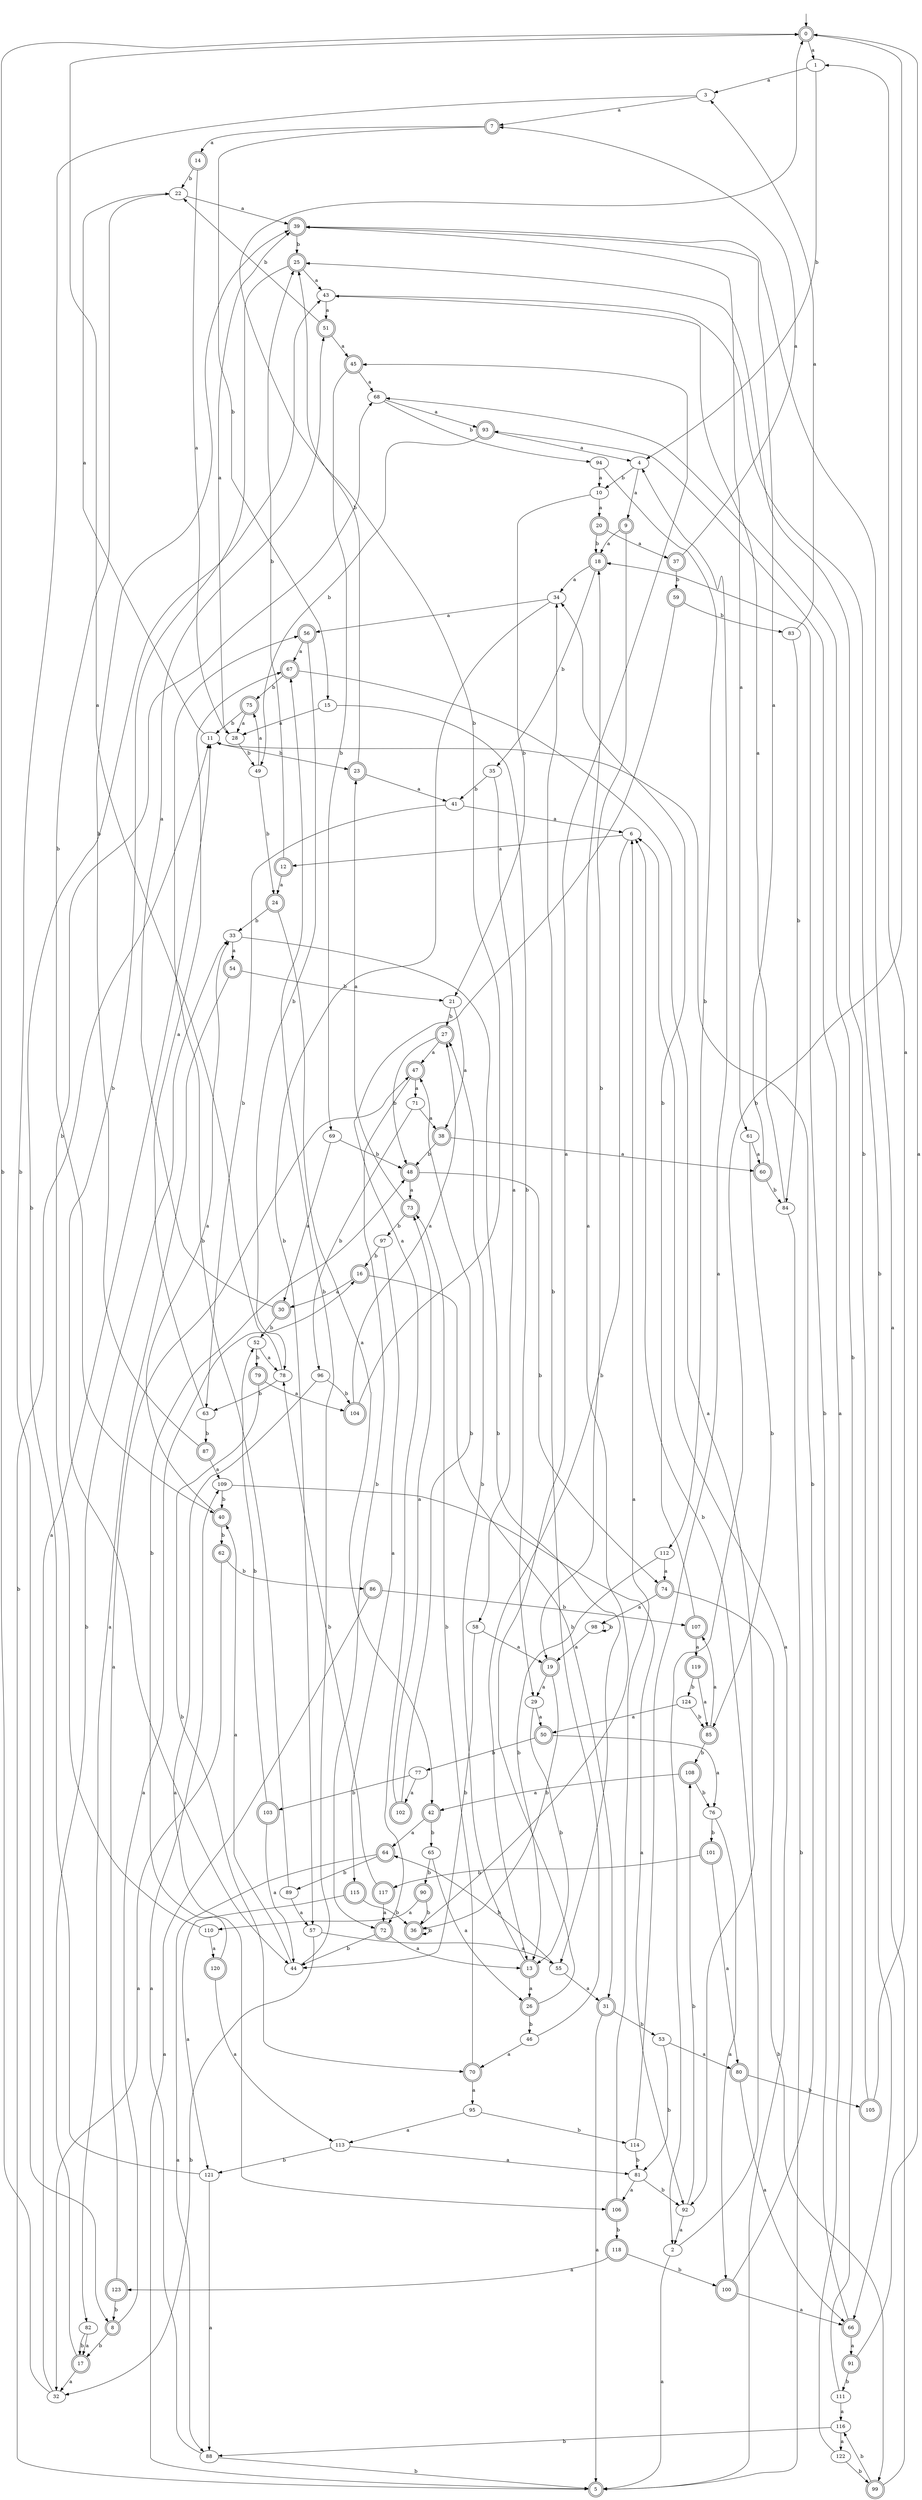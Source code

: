 digraph RandomDFA {
  __start0 [label="", shape=none];
  __start0 -> 0 [label=""];
  0 [shape=circle] [shape=doublecircle]
  0 -> 1 [label="a"]
  0 -> 2 [label="b"]
  1
  1 -> 3 [label="a"]
  1 -> 4 [label="b"]
  2
  2 -> 5 [label="a"]
  2 -> 6 [label="b"]
  3
  3 -> 7 [label="a"]
  3 -> 8 [label="b"]
  4
  4 -> 9 [label="a"]
  4 -> 10 [label="b"]
  5 [shape=doublecircle]
  5 -> 6 [label="a"]
  5 -> 11 [label="b"]
  6
  6 -> 12 [label="a"]
  6 -> 13 [label="b"]
  7 [shape=doublecircle]
  7 -> 14 [label="a"]
  7 -> 15 [label="b"]
  8 [shape=doublecircle]
  8 -> 16 [label="a"]
  8 -> 17 [label="b"]
  9 [shape=doublecircle]
  9 -> 18 [label="a"]
  9 -> 19 [label="b"]
  10
  10 -> 20 [label="a"]
  10 -> 21 [label="b"]
  11
  11 -> 22 [label="a"]
  11 -> 23 [label="b"]
  12 [shape=doublecircle]
  12 -> 24 [label="a"]
  12 -> 25 [label="b"]
  13 [shape=doublecircle]
  13 -> 26 [label="a"]
  13 -> 27 [label="b"]
  14 [shape=doublecircle]
  14 -> 28 [label="a"]
  14 -> 22 [label="b"]
  15
  15 -> 28 [label="a"]
  15 -> 29 [label="b"]
  16 [shape=doublecircle]
  16 -> 30 [label="a"]
  16 -> 31 [label="b"]
  17 [shape=doublecircle]
  17 -> 32 [label="a"]
  17 -> 33 [label="b"]
  18 [shape=doublecircle]
  18 -> 34 [label="a"]
  18 -> 35 [label="b"]
  19 [shape=doublecircle]
  19 -> 29 [label="a"]
  19 -> 36 [label="b"]
  20 [shape=doublecircle]
  20 -> 37 [label="a"]
  20 -> 18 [label="b"]
  21
  21 -> 38 [label="a"]
  21 -> 27 [label="b"]
  22
  22 -> 39 [label="a"]
  22 -> 40 [label="b"]
  23 [shape=doublecircle]
  23 -> 41 [label="a"]
  23 -> 25 [label="b"]
  24 [shape=doublecircle]
  24 -> 42 [label="a"]
  24 -> 33 [label="b"]
  25 [shape=doublecircle]
  25 -> 43 [label="a"]
  25 -> 44 [label="b"]
  26 [shape=doublecircle]
  26 -> 45 [label="a"]
  26 -> 46 [label="b"]
  27 [shape=doublecircle]
  27 -> 47 [label="a"]
  27 -> 48 [label="b"]
  28
  28 -> 39 [label="a"]
  28 -> 49 [label="b"]
  29
  29 -> 50 [label="a"]
  29 -> 13 [label="b"]
  30 [shape=doublecircle]
  30 -> 51 [label="a"]
  30 -> 52 [label="b"]
  31 [shape=doublecircle]
  31 -> 5 [label="a"]
  31 -> 53 [label="b"]
  32
  32 -> 11 [label="a"]
  32 -> 0 [label="b"]
  33
  33 -> 54 [label="a"]
  33 -> 55 [label="b"]
  34
  34 -> 56 [label="a"]
  34 -> 57 [label="b"]
  35
  35 -> 58 [label="a"]
  35 -> 41 [label="b"]
  36 [shape=doublecircle]
  36 -> 18 [label="a"]
  36 -> 36 [label="b"]
  37 [shape=doublecircle]
  37 -> 7 [label="a"]
  37 -> 59 [label="b"]
  38 [shape=doublecircle]
  38 -> 60 [label="a"]
  38 -> 48 [label="b"]
  39 [shape=doublecircle]
  39 -> 61 [label="a"]
  39 -> 25 [label="b"]
  40 [shape=doublecircle]
  40 -> 33 [label="a"]
  40 -> 62 [label="b"]
  41
  41 -> 6 [label="a"]
  41 -> 63 [label="b"]
  42 [shape=doublecircle]
  42 -> 64 [label="a"]
  42 -> 65 [label="b"]
  43
  43 -> 51 [label="a"]
  43 -> 66 [label="b"]
  44
  44 -> 40 [label="a"]
  44 -> 67 [label="b"]
  45 [shape=doublecircle]
  45 -> 68 [label="a"]
  45 -> 69 [label="b"]
  46
  46 -> 70 [label="a"]
  46 -> 34 [label="b"]
  47 [shape=doublecircle]
  47 -> 71 [label="a"]
  47 -> 72 [label="b"]
  48 [shape=doublecircle]
  48 -> 73 [label="a"]
  48 -> 74 [label="b"]
  49
  49 -> 75 [label="a"]
  49 -> 24 [label="b"]
  50 [shape=doublecircle]
  50 -> 76 [label="a"]
  50 -> 77 [label="b"]
  51 [shape=doublecircle]
  51 -> 45 [label="a"]
  51 -> 22 [label="b"]
  52
  52 -> 78 [label="a"]
  52 -> 79 [label="b"]
  53
  53 -> 80 [label="a"]
  53 -> 81 [label="b"]
  54 [shape=doublecircle]
  54 -> 82 [label="a"]
  54 -> 21 [label="b"]
  55
  55 -> 31 [label="a"]
  55 -> 64 [label="b"]
  56 [shape=doublecircle]
  56 -> 67 [label="a"]
  56 -> 78 [label="b"]
  57
  57 -> 55 [label="a"]
  57 -> 32 [label="b"]
  58
  58 -> 19 [label="a"]
  58 -> 44 [label="b"]
  59 [shape=doublecircle]
  59 -> 72 [label="a"]
  59 -> 83 [label="b"]
  60 [shape=doublecircle]
  60 -> 39 [label="a"]
  60 -> 84 [label="b"]
  61
  61 -> 60 [label="a"]
  61 -> 85 [label="b"]
  62 [shape=doublecircle]
  62 -> 32 [label="a"]
  62 -> 86 [label="b"]
  63
  63 -> 67 [label="a"]
  63 -> 87 [label="b"]
  64 [shape=doublecircle]
  64 -> 88 [label="a"]
  64 -> 89 [label="b"]
  65
  65 -> 26 [label="a"]
  65 -> 90 [label="b"]
  66 [shape=doublecircle]
  66 -> 91 [label="a"]
  66 -> 18 [label="b"]
  67 [shape=doublecircle]
  67 -> 92 [label="a"]
  67 -> 75 [label="b"]
  68
  68 -> 93 [label="a"]
  68 -> 94 [label="b"]
  69
  69 -> 30 [label="a"]
  69 -> 48 [label="b"]
  70 [shape=doublecircle]
  70 -> 95 [label="a"]
  70 -> 73 [label="b"]
  71
  71 -> 38 [label="a"]
  71 -> 96 [label="b"]
  72 [shape=doublecircle]
  72 -> 13 [label="a"]
  72 -> 44 [label="b"]
  73 [shape=doublecircle]
  73 -> 23 [label="a"]
  73 -> 97 [label="b"]
  74 [shape=doublecircle]
  74 -> 98 [label="a"]
  74 -> 99 [label="b"]
  75 [shape=doublecircle]
  75 -> 28 [label="a"]
  75 -> 11 [label="b"]
  76
  76 -> 100 [label="a"]
  76 -> 101 [label="b"]
  77
  77 -> 102 [label="a"]
  77 -> 103 [label="b"]
  78
  78 -> 0 [label="a"]
  78 -> 63 [label="b"]
  79 [shape=doublecircle]
  79 -> 104 [label="a"]
  79 -> 70 [label="b"]
  80 [shape=doublecircle]
  80 -> 66 [label="a"]
  80 -> 105 [label="b"]
  81
  81 -> 106 [label="a"]
  81 -> 92 [label="b"]
  82
  82 -> 17 [label="a"]
  82 -> 17 [label="b"]
  83
  83 -> 3 [label="a"]
  83 -> 84 [label="b"]
  84
  84 -> 43 [label="a"]
  84 -> 5 [label="b"]
  85 [shape=doublecircle]
  85 -> 107 [label="a"]
  85 -> 108 [label="b"]
  86 [shape=doublecircle]
  86 -> 5 [label="a"]
  86 -> 107 [label="b"]
  87 [shape=doublecircle]
  87 -> 109 [label="a"]
  87 -> 39 [label="b"]
  88
  88 -> 109 [label="a"]
  88 -> 5 [label="b"]
  89
  89 -> 57 [label="a"]
  89 -> 56 [label="b"]
  90 [shape=doublecircle]
  90 -> 110 [label="a"]
  90 -> 36 [label="b"]
  91 [shape=doublecircle]
  91 -> 0 [label="a"]
  91 -> 111 [label="b"]
  92
  92 -> 2 [label="a"]
  92 -> 108 [label="b"]
  93 [shape=doublecircle]
  93 -> 4 [label="a"]
  93 -> 49 [label="b"]
  94
  94 -> 10 [label="a"]
  94 -> 112 [label="b"]
  95
  95 -> 113 [label="a"]
  95 -> 114 [label="b"]
  96
  96 -> 106 [label="a"]
  96 -> 104 [label="b"]
  97
  97 -> 115 [label="a"]
  97 -> 16 [label="b"]
  98
  98 -> 19 [label="a"]
  98 -> 98 [label="b"]
  99 [shape=doublecircle]
  99 -> 39 [label="a"]
  99 -> 116 [label="b"]
  100 [shape=doublecircle]
  100 -> 66 [label="a"]
  100 -> 11 [label="b"]
  101 [shape=doublecircle]
  101 -> 80 [label="a"]
  101 -> 117 [label="b"]
  102 [shape=doublecircle]
  102 -> 73 [label="a"]
  102 -> 47 [label="b"]
  103 [shape=doublecircle]
  103 -> 44 [label="a"]
  103 -> 52 [label="b"]
  104 [shape=doublecircle]
  104 -> 27 [label="a"]
  104 -> 0 [label="b"]
  105 [shape=doublecircle]
  105 -> 1 [label="a"]
  105 -> 25 [label="b"]
  106 [shape=doublecircle]
  106 -> 6 [label="a"]
  106 -> 118 [label="b"]
  107 [shape=doublecircle]
  107 -> 119 [label="a"]
  107 -> 34 [label="b"]
  108 [shape=doublecircle]
  108 -> 42 [label="a"]
  108 -> 76 [label="b"]
  109
  109 -> 92 [label="a"]
  109 -> 40 [label="b"]
  110
  110 -> 120 [label="a"]
  110 -> 68 [label="b"]
  111
  111 -> 116 [label="a"]
  111 -> 68 [label="b"]
  112
  112 -> 74 [label="a"]
  112 -> 13 [label="b"]
  113
  113 -> 81 [label="a"]
  113 -> 121 [label="b"]
  114
  114 -> 4 [label="a"]
  114 -> 81 [label="b"]
  115 [shape=doublecircle]
  115 -> 121 [label="a"]
  115 -> 36 [label="b"]
  116
  116 -> 122 [label="a"]
  116 -> 88 [label="b"]
  117 [shape=doublecircle]
  117 -> 72 [label="a"]
  117 -> 78 [label="b"]
  118 [shape=doublecircle]
  118 -> 123 [label="a"]
  118 -> 100 [label="b"]
  119 [shape=doublecircle]
  119 -> 85 [label="a"]
  119 -> 124 [label="b"]
  120 [shape=doublecircle]
  120 -> 113 [label="a"]
  120 -> 48 [label="b"]
  121
  121 -> 88 [label="a"]
  121 -> 43 [label="b"]
  122
  122 -> 93 [label="a"]
  122 -> 99 [label="b"]
  123 [shape=doublecircle]
  123 -> 47 [label="a"]
  123 -> 8 [label="b"]
  124
  124 -> 50 [label="a"]
  124 -> 85 [label="b"]
}

